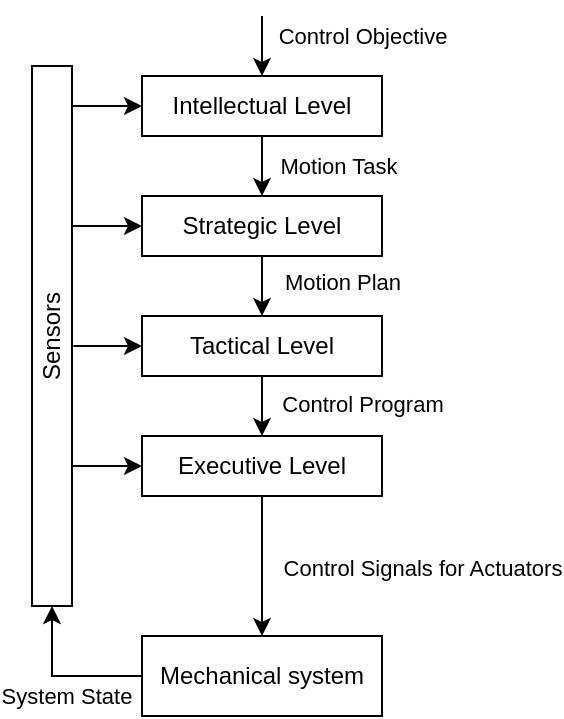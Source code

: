 <mxfile version="22.1.19" type="github">
  <diagram id="C5RBs43oDa-KdzZeNtuy" name="Page-1">
    <mxGraphModel dx="1434" dy="762" grid="1" gridSize="10" guides="1" tooltips="1" connect="1" arrows="1" fold="1" page="1" pageScale="1" pageWidth="827" pageHeight="1169" math="0" shadow="0">
      <root>
        <mxCell id="WIyWlLk6GJQsqaUBKTNV-0" />
        <mxCell id="WIyWlLk6GJQsqaUBKTNV-1" parent="WIyWlLk6GJQsqaUBKTNV-0" />
        <mxCell id="SmAWI_ZK_w_2rHc6F90--4" value="Sensors" style="rounded=0;whiteSpace=wrap;html=1;rotation=-90;" parent="WIyWlLk6GJQsqaUBKTNV-1" vertex="1">
          <mxGeometry x="70" y="170" width="270" height="20" as="geometry" />
        </mxCell>
        <mxCell id="SmAWI_ZK_w_2rHc6F90--7" style="edgeStyle=orthogonalEdgeStyle;rounded=0;orthogonalLoop=1;jettySize=auto;html=1;exitX=0.5;exitY=1;exitDx=0;exitDy=0;entryX=0.5;entryY=0;entryDx=0;entryDy=0;" parent="WIyWlLk6GJQsqaUBKTNV-1" source="SmAWI_ZK_w_2rHc6F90--5" target="SmAWI_ZK_w_2rHc6F90--6" edge="1">
          <mxGeometry relative="1" as="geometry" />
        </mxCell>
        <mxCell id="SmAWI_ZK_w_2rHc6F90--16" value="Motion Task" style="edgeLabel;html=1;align=center;verticalAlign=middle;resizable=0;points=[];" parent="SmAWI_ZK_w_2rHc6F90--7" vertex="1" connectable="0">
          <mxGeometry x="-0.378" relative="1" as="geometry">
            <mxPoint x="38" y="5" as="offset" />
          </mxGeometry>
        </mxCell>
        <mxCell id="SmAWI_ZK_w_2rHc6F90--14" value="" style="edgeStyle=orthogonalEdgeStyle;rounded=0;orthogonalLoop=1;jettySize=auto;html=1;endArrow=none;endFill=0;startArrow=classic;startFill=1;" parent="WIyWlLk6GJQsqaUBKTNV-1" source="SmAWI_ZK_w_2rHc6F90--5" edge="1">
          <mxGeometry relative="1" as="geometry">
            <mxPoint x="310" y="20" as="targetPoint" />
          </mxGeometry>
        </mxCell>
        <mxCell id="SmAWI_ZK_w_2rHc6F90--15" value="Control Objective" style="edgeLabel;html=1;align=center;verticalAlign=middle;resizable=0;points=[];" parent="SmAWI_ZK_w_2rHc6F90--14" vertex="1" connectable="0">
          <mxGeometry x="0.183" y="2" relative="1" as="geometry">
            <mxPoint x="52" y="-2" as="offset" />
          </mxGeometry>
        </mxCell>
        <mxCell id="SmAWI_ZK_w_2rHc6F90--5" value="Intellectual Level" style="rounded=0;whiteSpace=wrap;html=1;" parent="WIyWlLk6GJQsqaUBKTNV-1" vertex="1">
          <mxGeometry x="250" y="50" width="120" height="30" as="geometry" />
        </mxCell>
        <mxCell id="SmAWI_ZK_w_2rHc6F90--17" style="edgeStyle=orthogonalEdgeStyle;rounded=0;orthogonalLoop=1;jettySize=auto;html=1;exitX=0.5;exitY=1;exitDx=0;exitDy=0;entryX=0.5;entryY=0;entryDx=0;entryDy=0;" parent="WIyWlLk6GJQsqaUBKTNV-1" source="SmAWI_ZK_w_2rHc6F90--6" target="SmAWI_ZK_w_2rHc6F90--8" edge="1">
          <mxGeometry relative="1" as="geometry" />
        </mxCell>
        <mxCell id="SmAWI_ZK_w_2rHc6F90--18" value="Motion Plan" style="edgeLabel;html=1;align=center;verticalAlign=middle;resizable=0;points=[];" parent="SmAWI_ZK_w_2rHc6F90--17" vertex="1" connectable="0">
          <mxGeometry x="-0.244" relative="1" as="geometry">
            <mxPoint x="40" y="1" as="offset" />
          </mxGeometry>
        </mxCell>
        <mxCell id="SmAWI_ZK_w_2rHc6F90--6" value="Strategic Level" style="rounded=0;whiteSpace=wrap;html=1;" parent="WIyWlLk6GJQsqaUBKTNV-1" vertex="1">
          <mxGeometry x="250" y="110" width="120" height="30" as="geometry" />
        </mxCell>
        <mxCell id="SmAWI_ZK_w_2rHc6F90--21" style="edgeStyle=orthogonalEdgeStyle;rounded=0;orthogonalLoop=1;jettySize=auto;html=1;exitX=0.5;exitY=1;exitDx=0;exitDy=0;entryX=0.5;entryY=0;entryDx=0;entryDy=0;" parent="WIyWlLk6GJQsqaUBKTNV-1" source="SmAWI_ZK_w_2rHc6F90--8" target="SmAWI_ZK_w_2rHc6F90--20" edge="1">
          <mxGeometry relative="1" as="geometry" />
        </mxCell>
        <mxCell id="SmAWI_ZK_w_2rHc6F90--23" value="Control Program" style="edgeLabel;html=1;align=center;verticalAlign=middle;resizable=0;points=[];" parent="SmAWI_ZK_w_2rHc6F90--21" vertex="1" connectable="0">
          <mxGeometry x="-0.289" y="-1" relative="1" as="geometry">
            <mxPoint x="51" y="3" as="offset" />
          </mxGeometry>
        </mxCell>
        <mxCell id="SmAWI_ZK_w_2rHc6F90--8" value="Tactical Level" style="rounded=0;whiteSpace=wrap;html=1;" parent="WIyWlLk6GJQsqaUBKTNV-1" vertex="1">
          <mxGeometry x="250" y="170" width="120" height="30" as="geometry" />
        </mxCell>
        <mxCell id="SmAWI_ZK_w_2rHc6F90--30" style="edgeStyle=orthogonalEdgeStyle;rounded=0;orthogonalLoop=1;jettySize=auto;html=1;exitX=0;exitY=0.5;exitDx=0;exitDy=0;entryX=0;entryY=0.5;entryDx=0;entryDy=0;" parent="WIyWlLk6GJQsqaUBKTNV-1" source="SmAWI_ZK_w_2rHc6F90--9" target="SmAWI_ZK_w_2rHc6F90--4" edge="1">
          <mxGeometry relative="1" as="geometry" />
        </mxCell>
        <mxCell id="SmAWI_ZK_w_2rHc6F90--37" value="System State" style="edgeLabel;html=1;align=center;verticalAlign=middle;resizable=0;points=[];" parent="SmAWI_ZK_w_2rHc6F90--30" vertex="1" connectable="0">
          <mxGeometry x="-0.033" y="2" relative="1" as="geometry">
            <mxPoint y="8" as="offset" />
          </mxGeometry>
        </mxCell>
        <mxCell id="SmAWI_ZK_w_2rHc6F90--9" value="Mechanical system" style="rounded=0;whiteSpace=wrap;html=1;" parent="WIyWlLk6GJQsqaUBKTNV-1" vertex="1">
          <mxGeometry x="250" y="330" width="120" height="40" as="geometry" />
        </mxCell>
        <mxCell id="SmAWI_ZK_w_2rHc6F90--20" value="Executive Level" style="rounded=0;whiteSpace=wrap;html=1;" parent="WIyWlLk6GJQsqaUBKTNV-1" vertex="1">
          <mxGeometry x="250" y="230" width="120" height="30" as="geometry" />
        </mxCell>
        <mxCell id="SmAWI_ZK_w_2rHc6F90--27" style="edgeStyle=orthogonalEdgeStyle;rounded=0;orthogonalLoop=1;jettySize=auto;html=1;entryX=0.5;entryY=0;entryDx=0;entryDy=0;exitX=0.5;exitY=1;exitDx=0;exitDy=0;" parent="WIyWlLk6GJQsqaUBKTNV-1" source="SmAWI_ZK_w_2rHc6F90--20" target="SmAWI_ZK_w_2rHc6F90--9" edge="1">
          <mxGeometry relative="1" as="geometry">
            <mxPoint x="310" y="320" as="sourcePoint" />
          </mxGeometry>
        </mxCell>
        <mxCell id="SmAWI_ZK_w_2rHc6F90--28" value="Control Signals for Actuators" style="edgeLabel;html=1;align=center;verticalAlign=middle;resizable=0;points=[];" parent="SmAWI_ZK_w_2rHc6F90--27" vertex="1" connectable="0">
          <mxGeometry x="0.078" y="1" relative="1" as="geometry">
            <mxPoint x="79" y="-2" as="offset" />
          </mxGeometry>
        </mxCell>
        <mxCell id="SmAWI_ZK_w_2rHc6F90--31" style="edgeStyle=orthogonalEdgeStyle;rounded=0;orthogonalLoop=1;jettySize=auto;html=1;exitX=0;exitY=0.5;exitDx=0;exitDy=0;entryX=0.926;entryY=1.021;entryDx=0;entryDy=0;entryPerimeter=0;endArrow=none;endFill=0;startArrow=classic;startFill=1;" parent="WIyWlLk6GJQsqaUBKTNV-1" source="SmAWI_ZK_w_2rHc6F90--5" target="SmAWI_ZK_w_2rHc6F90--4" edge="1">
          <mxGeometry relative="1" as="geometry">
            <mxPoint x="220" y="65" as="targetPoint" />
          </mxGeometry>
        </mxCell>
        <mxCell id="SmAWI_ZK_w_2rHc6F90--33" style="edgeStyle=orthogonalEdgeStyle;rounded=0;orthogonalLoop=1;jettySize=auto;html=1;exitX=0;exitY=0.5;exitDx=0;exitDy=0;entryX=0.707;entryY=1.017;entryDx=0;entryDy=0;entryPerimeter=0;endArrow=none;endFill=0;startArrow=classic;startFill=1;" parent="WIyWlLk6GJQsqaUBKTNV-1" source="SmAWI_ZK_w_2rHc6F90--6" target="SmAWI_ZK_w_2rHc6F90--4" edge="1">
          <mxGeometry relative="1" as="geometry">
            <mxPoint x="270" y="85" as="sourcePoint" />
            <mxPoint x="235" y="85" as="targetPoint" />
          </mxGeometry>
        </mxCell>
        <mxCell id="SmAWI_ZK_w_2rHc6F90--34" style="edgeStyle=orthogonalEdgeStyle;rounded=0;orthogonalLoop=1;jettySize=auto;html=1;exitX=0;exitY=0.5;exitDx=0;exitDy=0;entryX=0.478;entryY=1.033;entryDx=0;entryDy=0;entryPerimeter=0;endArrow=none;endFill=0;startArrow=classic;startFill=1;" parent="WIyWlLk6GJQsqaUBKTNV-1" source="SmAWI_ZK_w_2rHc6F90--8" target="SmAWI_ZK_w_2rHc6F90--4" edge="1">
          <mxGeometry relative="1" as="geometry" />
        </mxCell>
        <mxCell id="SmAWI_ZK_w_2rHc6F90--35" style="edgeStyle=orthogonalEdgeStyle;rounded=0;orthogonalLoop=1;jettySize=auto;html=1;exitX=0;exitY=0.5;exitDx=0;exitDy=0;entryX=0.259;entryY=1.009;entryDx=0;entryDy=0;entryPerimeter=0;endArrow=none;endFill=0;startArrow=classic;startFill=1;" parent="WIyWlLk6GJQsqaUBKTNV-1" source="SmAWI_ZK_w_2rHc6F90--20" target="SmAWI_ZK_w_2rHc6F90--4" edge="1">
          <mxGeometry relative="1" as="geometry" />
        </mxCell>
      </root>
    </mxGraphModel>
  </diagram>
</mxfile>

